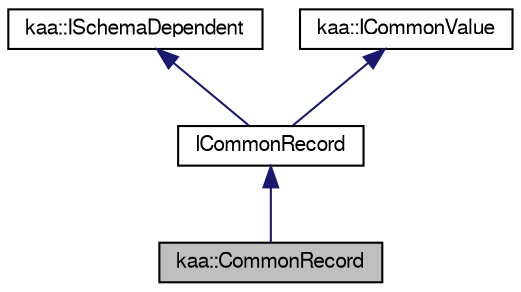 digraph "kaa::CommonRecord"
{
  bgcolor="transparent";
  edge [fontname="FreeSans",fontsize="10",labelfontname="FreeSans",labelfontsize="10"];
  node [fontname="FreeSans",fontsize="10",shape=record];
  Node1 [label="kaa::CommonRecord",height=0.2,width=0.4,color="black", fillcolor="grey75", style="filled" fontcolor="black"];
  Node2 -> Node1 [dir="back",color="midnightblue",fontsize="10",style="solid",fontname="FreeSans"];
  Node2 [label="ICommonRecord",height=0.2,width=0.4,color="black",URL="$classkaa_1_1ICommonRecordBase.html"];
  Node3 -> Node2 [dir="back",color="midnightblue",fontsize="10",style="solid",fontname="FreeSans"];
  Node3 [label="kaa::ISchemaDependent",height=0.2,width=0.4,color="black",URL="$classkaa_1_1ISchemaDependent.html"];
  Node4 -> Node2 [dir="back",color="midnightblue",fontsize="10",style="solid",fontname="FreeSans"];
  Node4 [label="kaa::ICommonValue",height=0.2,width=0.4,color="black",URL="$classkaa_1_1ICommonValue.html"];
}

